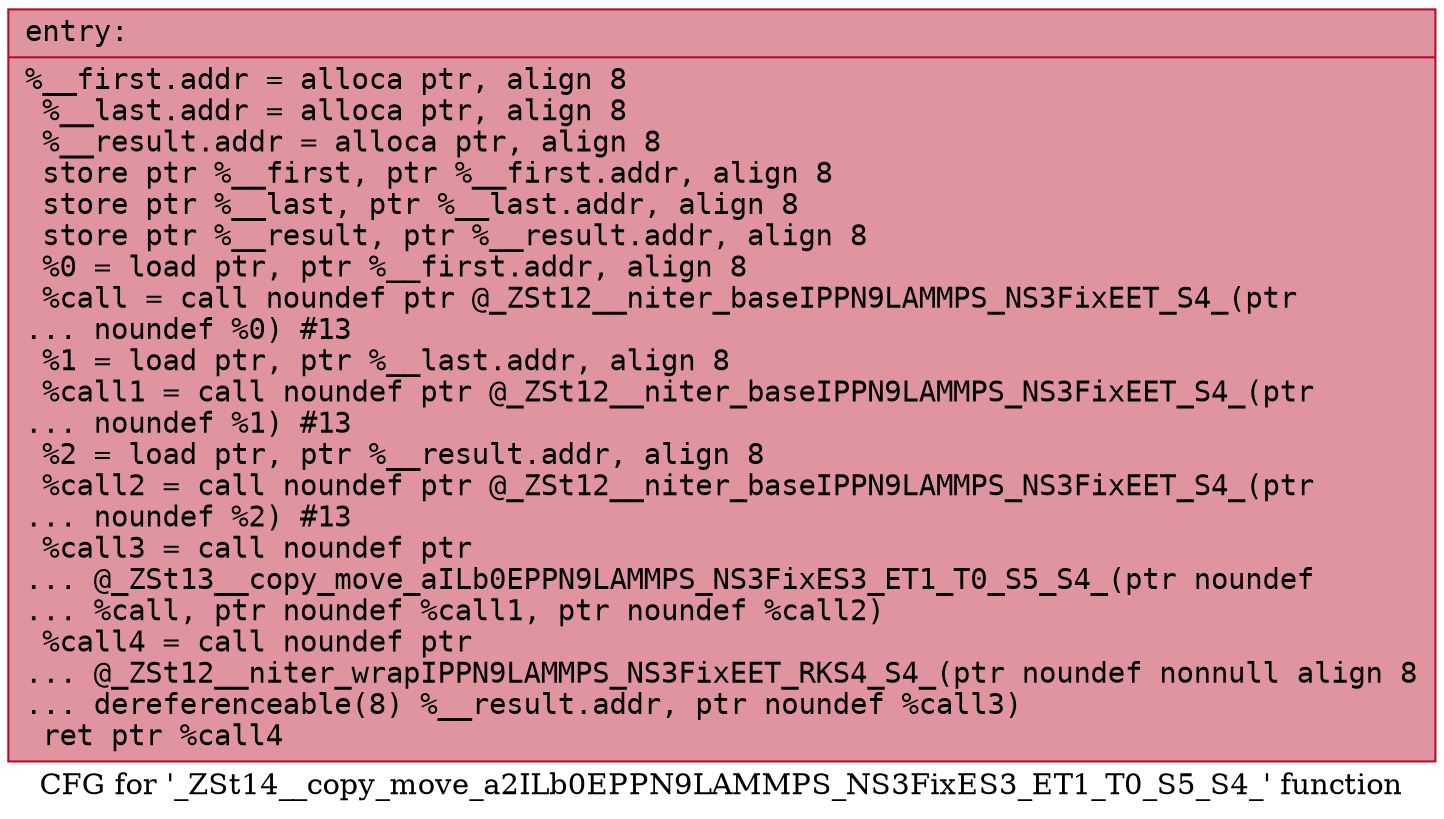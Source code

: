 digraph "CFG for '_ZSt14__copy_move_a2ILb0EPPN9LAMMPS_NS3FixES3_ET1_T0_S5_S4_' function" {
	label="CFG for '_ZSt14__copy_move_a2ILb0EPPN9LAMMPS_NS3FixES3_ET1_T0_S5_S4_' function";

	Node0x561f16528d40 [shape=record,color="#b70d28ff", style=filled, fillcolor="#b70d2870" fontname="Courier",label="{entry:\l|  %__first.addr = alloca ptr, align 8\l  %__last.addr = alloca ptr, align 8\l  %__result.addr = alloca ptr, align 8\l  store ptr %__first, ptr %__first.addr, align 8\l  store ptr %__last, ptr %__last.addr, align 8\l  store ptr %__result, ptr %__result.addr, align 8\l  %0 = load ptr, ptr %__first.addr, align 8\l  %call = call noundef ptr @_ZSt12__niter_baseIPPN9LAMMPS_NS3FixEET_S4_(ptr\l... noundef %0) #13\l  %1 = load ptr, ptr %__last.addr, align 8\l  %call1 = call noundef ptr @_ZSt12__niter_baseIPPN9LAMMPS_NS3FixEET_S4_(ptr\l... noundef %1) #13\l  %2 = load ptr, ptr %__result.addr, align 8\l  %call2 = call noundef ptr @_ZSt12__niter_baseIPPN9LAMMPS_NS3FixEET_S4_(ptr\l... noundef %2) #13\l  %call3 = call noundef ptr\l... @_ZSt13__copy_move_aILb0EPPN9LAMMPS_NS3FixES3_ET1_T0_S5_S4_(ptr noundef\l... %call, ptr noundef %call1, ptr noundef %call2)\l  %call4 = call noundef ptr\l... @_ZSt12__niter_wrapIPPN9LAMMPS_NS3FixEET_RKS4_S4_(ptr noundef nonnull align 8\l... dereferenceable(8) %__result.addr, ptr noundef %call3)\l  ret ptr %call4\l}"];
}
